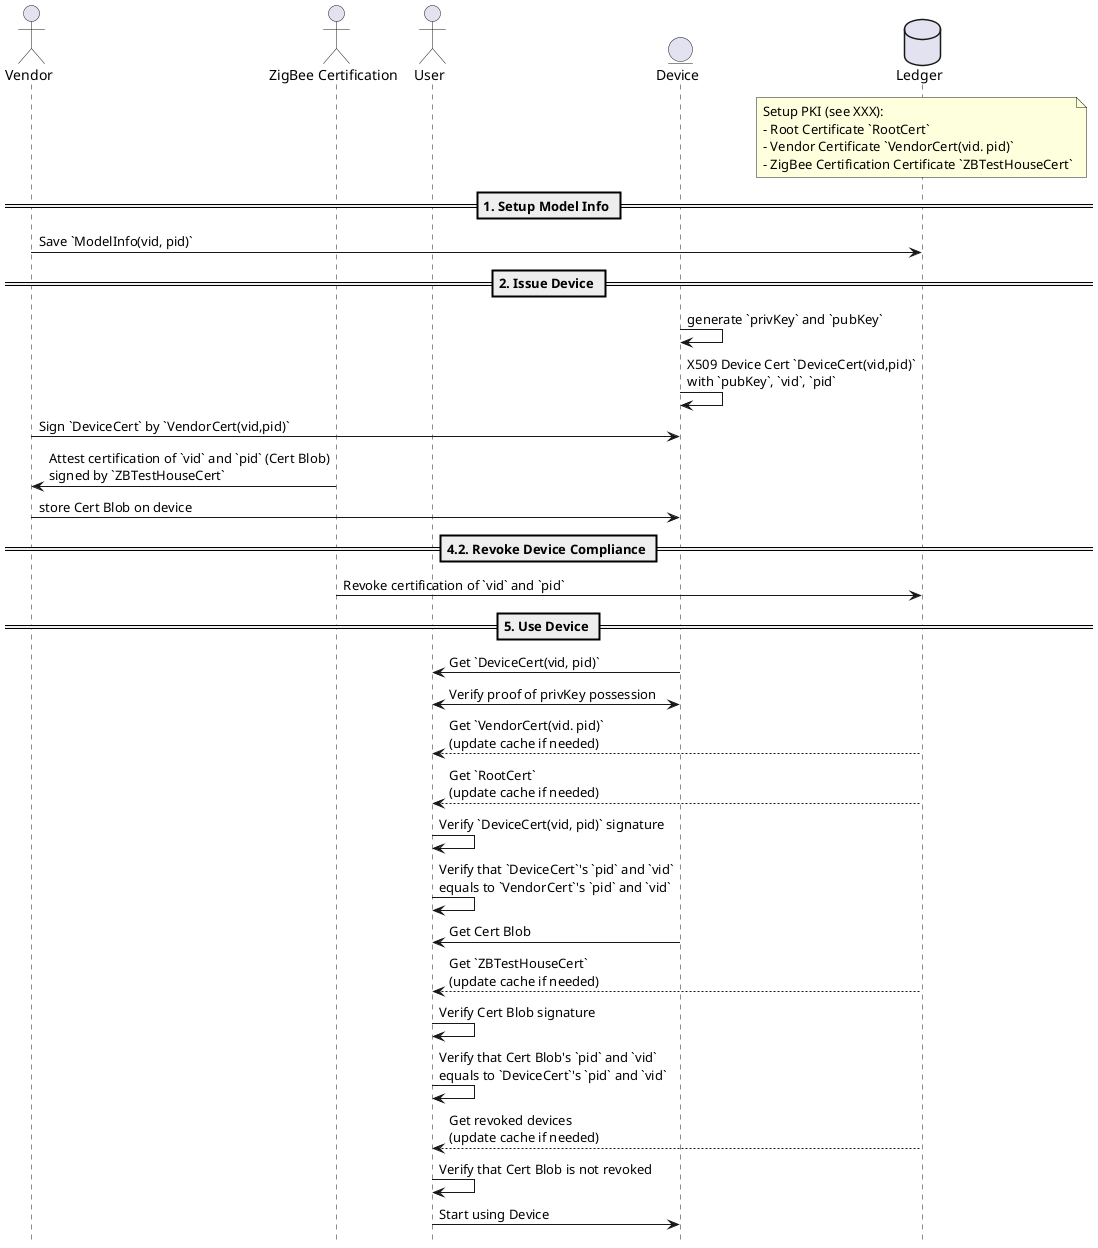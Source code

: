 @startuml
!pragma teoz true
hide footbox

actor Vendor as V
actor "ZigBee Certification" as ZB
actor User as U
entity Device as D
database Ledger as L

note over L
Setup PKI (see XXX):
- Root Certificate `RootCert`
- Vendor Certificate `VendorCert(vid. pid)`
- ZigBee Certification Certificate `ZBTestHouseCert`
end note

== 1. Setup Model Info ==
V -> L: Save `ModelInfo(vid, pid)`

== 2. Issue Device ==
D -> D: generate `privKey` and `pubKey`
D -> D: X509 Device Cert `DeviceCert(vid,pid)`\nwith `pubKey`, `vid`, `pid`
V -> D: Sign `DeviceCert` by `VendorCert(vid,pid)`
ZB -> V: Attest certification of `vid` and `pid` (Cert Blob)\nsigned by `ZBTestHouseCert`
V -> D: store Cert Blob on device

== 4.2. Revoke Device Compliance ==
ZB -> L: Revoke certification of `vid` and `pid`

== 5. Use Device ==
U <- D: Get `DeviceCert(vid, pid)`
U <-> D: Verify proof of privKey possession
U <-- L: Get `VendorCert(vid. pid)`\n(update cache if needed)
U <-- L: Get `RootCert`\n(update cache if needed)
U -> U: Verify `DeviceCert(vid, pid)` signature
U -> U: Verify that `DeviceCert`'s `pid` and `vid`\nequals to `VendorCert`'s `pid` and `vid`
U <- D: Get Cert Blob
U <-- L: Get `ZBTestHouseCert`\n(update cache if needed)
U -> U: Verify Cert Blob signature
U -> U: Verify that Cert Blob's `pid` and `vid`\nequals to `DeviceCert`'s `pid` and `vid`
U <-- L: Get revoked devices\n(update cache if needed)
U -> U: Verify that Cert Blob is not revoked
U -> D: Start using Device



@enduml